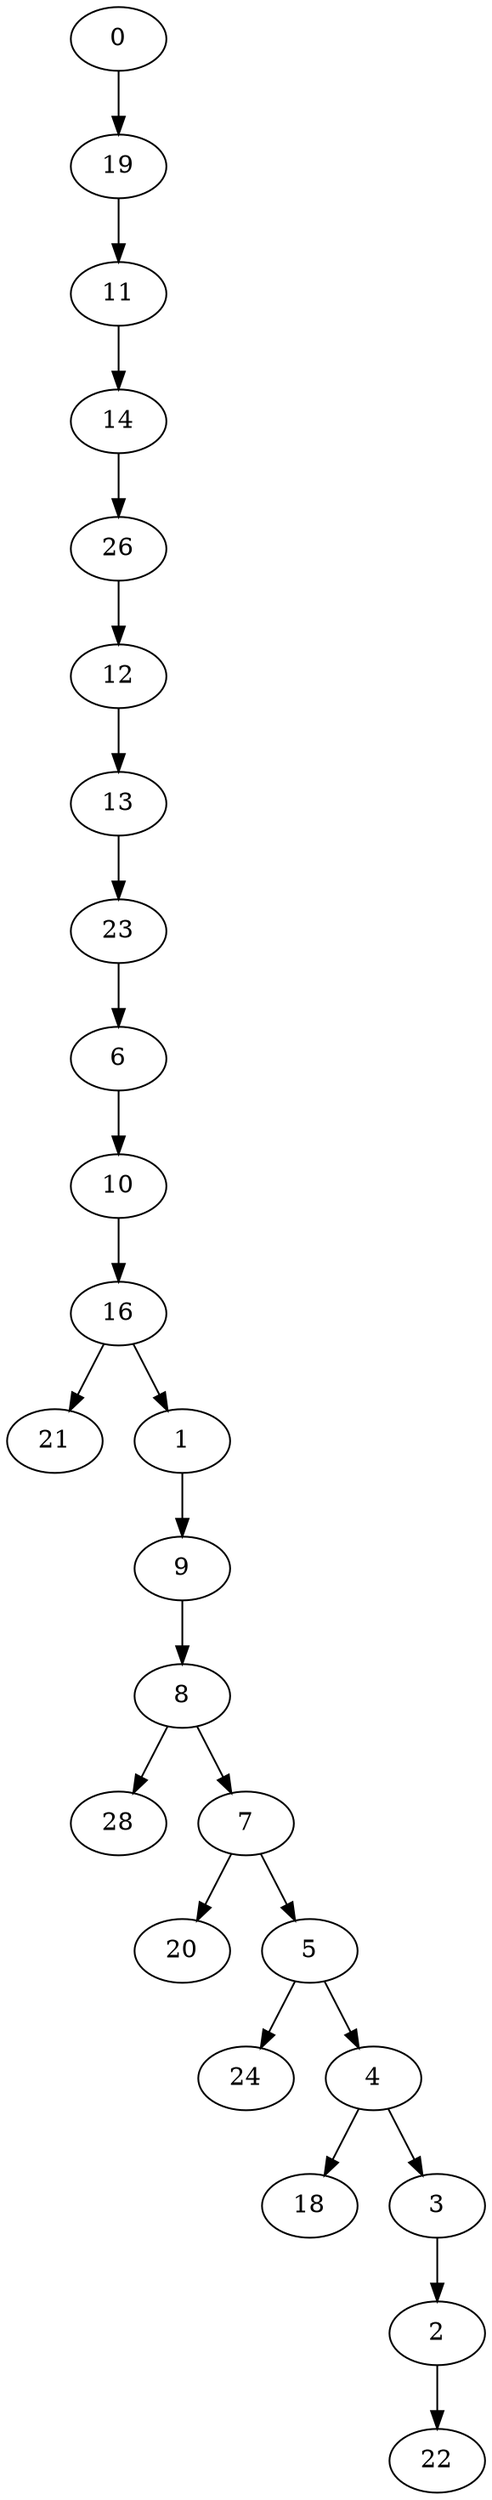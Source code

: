 digraph {
	0 [label=0]
	19 [label=19]
	11 [label=11]
	14 [label=14]
	26 [label=26]
	12 [label=12]
	13 [label=13]
	23 [label=23]
	6 [label=6]
	10 [label=10]
	16 [label=16]
	21 [label=21]
	1 [label=1]
	9 [label=9]
	8 [label=8]
	28 [label=28]
	7 [label=7]
	20 [label=20]
	5 [label=5]
	24 [label=24]
	4 [label=4]
	18 [label=18]
	3 [label=3]
	2 [label=2]
	22 [label=22]
	0 -> 19
	19 -> 11
	11 -> 14
	14 -> 26
	26 -> 12
	12 -> 13
	13 -> 23
	23 -> 6
	6 -> 10
	10 -> 16
	16 -> 21
	16 -> 1
	1 -> 9
	9 -> 8
	8 -> 28
	8 -> 7
	7 -> 20
	7 -> 5
	5 -> 24
	5 -> 4
	4 -> 18
	4 -> 3
	3 -> 2
	2 -> 22
}

